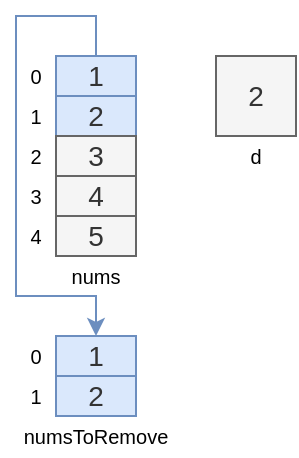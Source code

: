 <mxfile version="26.0.16" pages="2">
  <diagram name="1" id="raGk_D8FTLXwgUmbc4jt">
    <mxGraphModel dx="830" dy="492" grid="1" gridSize="10" guides="1" tooltips="1" connect="1" arrows="1" fold="1" page="1" pageScale="1" pageWidth="220" pageHeight="300" math="0" shadow="0">
      <root>
        <mxCell id="0" />
        <mxCell id="1" parent="0" />
        <mxCell id="Hh43_QH9fSGrDYOGHDOJ-8" style="edgeStyle=orthogonalEdgeStyle;rounded=0;orthogonalLoop=1;jettySize=auto;html=1;exitX=0.5;exitY=0;exitDx=0;exitDy=0;entryX=0.5;entryY=0;entryDx=0;entryDy=0;fillColor=#dae8fc;strokeColor=#6c8ebf;" edge="1" parent="1" source="zCmTgFsGxIaxcytd8qIg-1" target="Hh43_QH9fSGrDYOGHDOJ-3">
          <mxGeometry relative="1" as="geometry">
            <Array as="points">
              <mxPoint x="80" y="40" />
              <mxPoint x="40" y="40" />
              <mxPoint x="40" y="180" />
              <mxPoint x="80" y="180" />
            </Array>
          </mxGeometry>
        </mxCell>
        <mxCell id="zCmTgFsGxIaxcytd8qIg-1" value="1" style="text;html=1;align=center;verticalAlign=middle;whiteSpace=wrap;rounded=0;fillColor=#dae8fc;strokeColor=#6c8ebf;fontSize=14;fontColor=#333333;" parent="1" vertex="1">
          <mxGeometry x="60" y="60" width="40" height="20" as="geometry" />
        </mxCell>
        <mxCell id="AQBsLTuEEX6UYwU5JBV7-1" value="nums" style="text;html=1;align=center;verticalAlign=middle;whiteSpace=wrap;rounded=0;fontSize=10;" parent="1" vertex="1">
          <mxGeometry x="60" y="160.0" width="40" height="20" as="geometry" />
        </mxCell>
        <mxCell id="ppWKIRa7KteUTko_k6aL-1" value="2" style="text;html=1;align=center;verticalAlign=middle;whiteSpace=wrap;rounded=0;fillColor=#dae8fc;strokeColor=#6c8ebf;fontSize=14;fontColor=#333333;" parent="1" vertex="1">
          <mxGeometry x="60" y="80" width="40" height="20" as="geometry" />
        </mxCell>
        <mxCell id="ppWKIRa7KteUTko_k6aL-2" value="3" style="text;html=1;align=center;verticalAlign=middle;whiteSpace=wrap;rounded=0;fillColor=#f5f5f5;strokeColor=#666666;fontSize=14;fontColor=#333333;" parent="1" vertex="1">
          <mxGeometry x="60" y="100" width="40" height="20" as="geometry" />
        </mxCell>
        <mxCell id="ppWKIRa7KteUTko_k6aL-3" value="4" style="text;html=1;align=center;verticalAlign=middle;whiteSpace=wrap;rounded=0;fillColor=#f5f5f5;strokeColor=#666666;fontSize=14;fontColor=#333333;" parent="1" vertex="1">
          <mxGeometry x="60" y="120" width="40" height="20" as="geometry" />
        </mxCell>
        <mxCell id="ppWKIRa7KteUTko_k6aL-4" value="5" style="text;html=1;align=center;verticalAlign=middle;whiteSpace=wrap;rounded=0;fillColor=#f5f5f5;strokeColor=#666666;fontSize=14;fontColor=#333333;" parent="1" vertex="1">
          <mxGeometry x="60" y="140" width="40" height="20" as="geometry" />
        </mxCell>
        <mxCell id="ppWKIRa7KteUTko_k6aL-31" value="0" style="text;html=1;align=center;verticalAlign=middle;whiteSpace=wrap;rounded=0;fontSize=10;" parent="1" vertex="1">
          <mxGeometry x="40" y="60" width="20" height="20" as="geometry" />
        </mxCell>
        <mxCell id="ppWKIRa7KteUTko_k6aL-32" value="1" style="text;html=1;align=center;verticalAlign=middle;whiteSpace=wrap;rounded=0;fontSize=10;" parent="1" vertex="1">
          <mxGeometry x="40" y="80" width="20" height="20" as="geometry" />
        </mxCell>
        <mxCell id="ppWKIRa7KteUTko_k6aL-33" value="2" style="text;html=1;align=center;verticalAlign=middle;whiteSpace=wrap;rounded=0;fontSize=10;" parent="1" vertex="1">
          <mxGeometry x="40" y="100" width="20" height="20" as="geometry" />
        </mxCell>
        <mxCell id="ppWKIRa7KteUTko_k6aL-34" value="3" style="text;html=1;align=center;verticalAlign=middle;whiteSpace=wrap;rounded=0;fontSize=10;" parent="1" vertex="1">
          <mxGeometry x="40" y="120" width="20" height="20" as="geometry" />
        </mxCell>
        <mxCell id="ppWKIRa7KteUTko_k6aL-35" value="4" style="text;html=1;align=center;verticalAlign=middle;whiteSpace=wrap;rounded=0;fontSize=10;" parent="1" vertex="1">
          <mxGeometry x="40" y="140" width="20" height="20" as="geometry" />
        </mxCell>
        <mxCell id="R5zI5qSLD4UNX20LxFgk-3" value="2" style="text;html=1;align=center;verticalAlign=middle;whiteSpace=wrap;rounded=0;fillColor=#f5f5f5;strokeColor=#666666;fontSize=14;fontColor=#333333;" vertex="1" parent="1">
          <mxGeometry x="140" y="60" width="40" height="40" as="geometry" />
        </mxCell>
        <mxCell id="R5zI5qSLD4UNX20LxFgk-4" value="d" style="text;html=1;align=center;verticalAlign=middle;whiteSpace=wrap;rounded=0;fontSize=10;" vertex="1" parent="1">
          <mxGeometry x="140" y="100.0" width="40" height="20" as="geometry" />
        </mxCell>
        <mxCell id="Hh43_QH9fSGrDYOGHDOJ-3" value="1" style="text;html=1;align=center;verticalAlign=middle;whiteSpace=wrap;rounded=0;fillColor=#dae8fc;strokeColor=#6c8ebf;fontSize=14;fontColor=#333333;" vertex="1" parent="1">
          <mxGeometry x="60" y="200" width="40" height="20" as="geometry" />
        </mxCell>
        <mxCell id="Hh43_QH9fSGrDYOGHDOJ-4" value="2" style="text;html=1;align=center;verticalAlign=middle;whiteSpace=wrap;rounded=0;fillColor=#dae8fc;strokeColor=#6c8ebf;fontSize=14;fontColor=#333333;" vertex="1" parent="1">
          <mxGeometry x="60" y="220" width="40" height="20" as="geometry" />
        </mxCell>
        <mxCell id="Hh43_QH9fSGrDYOGHDOJ-5" value="0" style="text;html=1;align=center;verticalAlign=middle;whiteSpace=wrap;rounded=0;fontSize=10;" vertex="1" parent="1">
          <mxGeometry x="40" y="200" width="20" height="20" as="geometry" />
        </mxCell>
        <mxCell id="Hh43_QH9fSGrDYOGHDOJ-6" value="1" style="text;html=1;align=center;verticalAlign=middle;whiteSpace=wrap;rounded=0;fontSize=10;" vertex="1" parent="1">
          <mxGeometry x="40" y="220" width="20" height="20" as="geometry" />
        </mxCell>
        <mxCell id="Hh43_QH9fSGrDYOGHDOJ-7" value="numsToRemove" style="text;html=1;align=center;verticalAlign=middle;whiteSpace=wrap;rounded=0;fontSize=10;" vertex="1" parent="1">
          <mxGeometry x="60" y="240.0" width="40" height="20" as="geometry" />
        </mxCell>
      </root>
    </mxGraphModel>
  </diagram>
  <diagram name="2" id="w7h3pvtfP1-eCJ2rZTUd">
    <mxGraphModel dx="988" dy="586" grid="1" gridSize="10" guides="1" tooltips="1" connect="1" arrows="1" fold="1" page="1" pageScale="1" pageWidth="140" pageHeight="280" math="0" shadow="0">
      <root>
        <mxCell id="Z4fk9qoG8HpQMXpJNCRJ-0" />
        <mxCell id="Z4fk9qoG8HpQMXpJNCRJ-1" parent="Z4fk9qoG8HpQMXpJNCRJ-0" />
        <mxCell id="f9qZqMj7Craqllu1byPX-0" style="edgeStyle=orthogonalEdgeStyle;rounded=0;orthogonalLoop=1;jettySize=auto;html=1;exitX=0.5;exitY=0;exitDx=0;exitDy=0;entryX=0.5;entryY=0;entryDx=0;entryDy=0;fillColor=#dae8fc;strokeColor=#6c8ebf;" edge="1" parent="Z4fk9qoG8HpQMXpJNCRJ-1" source="Z4fk9qoG8HpQMXpJNCRJ-16" target="Z4fk9qoG8HpQMXpJNCRJ-4">
          <mxGeometry relative="1" as="geometry">
            <Array as="points">
              <mxPoint x="80" y="150" />
              <mxPoint x="80" y="150" />
            </Array>
          </mxGeometry>
        </mxCell>
        <mxCell id="Z4fk9qoG8HpQMXpJNCRJ-3" value="3" style="text;html=1;align=center;verticalAlign=middle;whiteSpace=wrap;rounded=0;fillColor=#f5f5f5;strokeColor=#666666;fontSize=14;fontColor=#333333;" vertex="1" parent="Z4fk9qoG8HpQMXpJNCRJ-1">
          <mxGeometry x="60" y="40" width="40" height="20" as="geometry" />
        </mxCell>
        <mxCell id="Z4fk9qoG8HpQMXpJNCRJ-4" value="nums" style="text;html=1;align=center;verticalAlign=middle;whiteSpace=wrap;rounded=0;fontSize=10;" vertex="1" parent="Z4fk9qoG8HpQMXpJNCRJ-1">
          <mxGeometry x="60" y="140.0" width="40" height="20" as="geometry" />
        </mxCell>
        <mxCell id="Z4fk9qoG8HpQMXpJNCRJ-5" value="4" style="text;html=1;align=center;verticalAlign=middle;whiteSpace=wrap;rounded=0;fillColor=#f5f5f5;strokeColor=#666666;fontSize=14;fontColor=#333333;" vertex="1" parent="Z4fk9qoG8HpQMXpJNCRJ-1">
          <mxGeometry x="60" y="60" width="40" height="20" as="geometry" />
        </mxCell>
        <mxCell id="Z4fk9qoG8HpQMXpJNCRJ-6" value="5" style="text;html=1;align=center;verticalAlign=middle;whiteSpace=wrap;rounded=0;fillColor=#f5f5f5;strokeColor=#666666;fontSize=14;fontColor=#333333;" vertex="1" parent="Z4fk9qoG8HpQMXpJNCRJ-1">
          <mxGeometry x="60" y="80" width="40" height="20" as="geometry" />
        </mxCell>
        <mxCell id="Z4fk9qoG8HpQMXpJNCRJ-7" value="1" style="text;html=1;align=center;verticalAlign=middle;whiteSpace=wrap;rounded=0;fillColor=#dae8fc;strokeColor=#6c8ebf;fontSize=14;fontColor=#333333;" vertex="1" parent="Z4fk9qoG8HpQMXpJNCRJ-1">
          <mxGeometry x="60" y="100" width="40" height="20" as="geometry" />
        </mxCell>
        <mxCell id="Z4fk9qoG8HpQMXpJNCRJ-8" value="2" style="text;html=1;align=center;verticalAlign=middle;whiteSpace=wrap;rounded=0;fillColor=#dae8fc;strokeColor=#6c8ebf;fontSize=14;fontColor=#333333;" vertex="1" parent="Z4fk9qoG8HpQMXpJNCRJ-1">
          <mxGeometry x="60" y="120" width="40" height="20" as="geometry" />
        </mxCell>
        <mxCell id="Z4fk9qoG8HpQMXpJNCRJ-9" value="0" style="text;html=1;align=center;verticalAlign=middle;whiteSpace=wrap;rounded=0;fontSize=10;" vertex="1" parent="Z4fk9qoG8HpQMXpJNCRJ-1">
          <mxGeometry x="40" y="40" width="20" height="20" as="geometry" />
        </mxCell>
        <mxCell id="Z4fk9qoG8HpQMXpJNCRJ-10" value="1" style="text;html=1;align=center;verticalAlign=middle;whiteSpace=wrap;rounded=0;fontSize=10;" vertex="1" parent="Z4fk9qoG8HpQMXpJNCRJ-1">
          <mxGeometry x="40" y="60" width="20" height="20" as="geometry" />
        </mxCell>
        <mxCell id="Z4fk9qoG8HpQMXpJNCRJ-11" value="2" style="text;html=1;align=center;verticalAlign=middle;whiteSpace=wrap;rounded=0;fontSize=10;" vertex="1" parent="Z4fk9qoG8HpQMXpJNCRJ-1">
          <mxGeometry x="40" y="80" width="20" height="20" as="geometry" />
        </mxCell>
        <mxCell id="Z4fk9qoG8HpQMXpJNCRJ-12" value="3" style="text;html=1;align=center;verticalAlign=middle;whiteSpace=wrap;rounded=0;fontSize=10;" vertex="1" parent="Z4fk9qoG8HpQMXpJNCRJ-1">
          <mxGeometry x="40" y="100" width="20" height="20" as="geometry" />
        </mxCell>
        <mxCell id="Z4fk9qoG8HpQMXpJNCRJ-13" value="4" style="text;html=1;align=center;verticalAlign=middle;whiteSpace=wrap;rounded=0;fontSize=10;" vertex="1" parent="Z4fk9qoG8HpQMXpJNCRJ-1">
          <mxGeometry x="40" y="120" width="20" height="20" as="geometry" />
        </mxCell>
        <mxCell id="Z4fk9qoG8HpQMXpJNCRJ-16" value="1" style="text;html=1;align=center;verticalAlign=middle;whiteSpace=wrap;rounded=0;fillColor=#dae8fc;strokeColor=#6c8ebf;fontSize=14;fontColor=#333333;" vertex="1" parent="Z4fk9qoG8HpQMXpJNCRJ-1">
          <mxGeometry x="60" y="180" width="40" height="20" as="geometry" />
        </mxCell>
        <mxCell id="Z4fk9qoG8HpQMXpJNCRJ-17" value="2" style="text;html=1;align=center;verticalAlign=middle;whiteSpace=wrap;rounded=0;fillColor=#dae8fc;strokeColor=#6c8ebf;fontSize=14;fontColor=#333333;" vertex="1" parent="Z4fk9qoG8HpQMXpJNCRJ-1">
          <mxGeometry x="60" y="200" width="40" height="20" as="geometry" />
        </mxCell>
        <mxCell id="Z4fk9qoG8HpQMXpJNCRJ-18" value="0" style="text;html=1;align=center;verticalAlign=middle;whiteSpace=wrap;rounded=0;fontSize=10;" vertex="1" parent="Z4fk9qoG8HpQMXpJNCRJ-1">
          <mxGeometry x="40" y="180" width="20" height="20" as="geometry" />
        </mxCell>
        <mxCell id="Z4fk9qoG8HpQMXpJNCRJ-19" value="1" style="text;html=1;align=center;verticalAlign=middle;whiteSpace=wrap;rounded=0;fontSize=10;" vertex="1" parent="Z4fk9qoG8HpQMXpJNCRJ-1">
          <mxGeometry x="40" y="200" width="20" height="20" as="geometry" />
        </mxCell>
        <mxCell id="Z4fk9qoG8HpQMXpJNCRJ-20" value="numsToRemove" style="text;html=1;align=center;verticalAlign=middle;whiteSpace=wrap;rounded=0;fontSize=10;" vertex="1" parent="Z4fk9qoG8HpQMXpJNCRJ-1">
          <mxGeometry x="60" y="220.0" width="40" height="20" as="geometry" />
        </mxCell>
      </root>
    </mxGraphModel>
  </diagram>
</mxfile>
